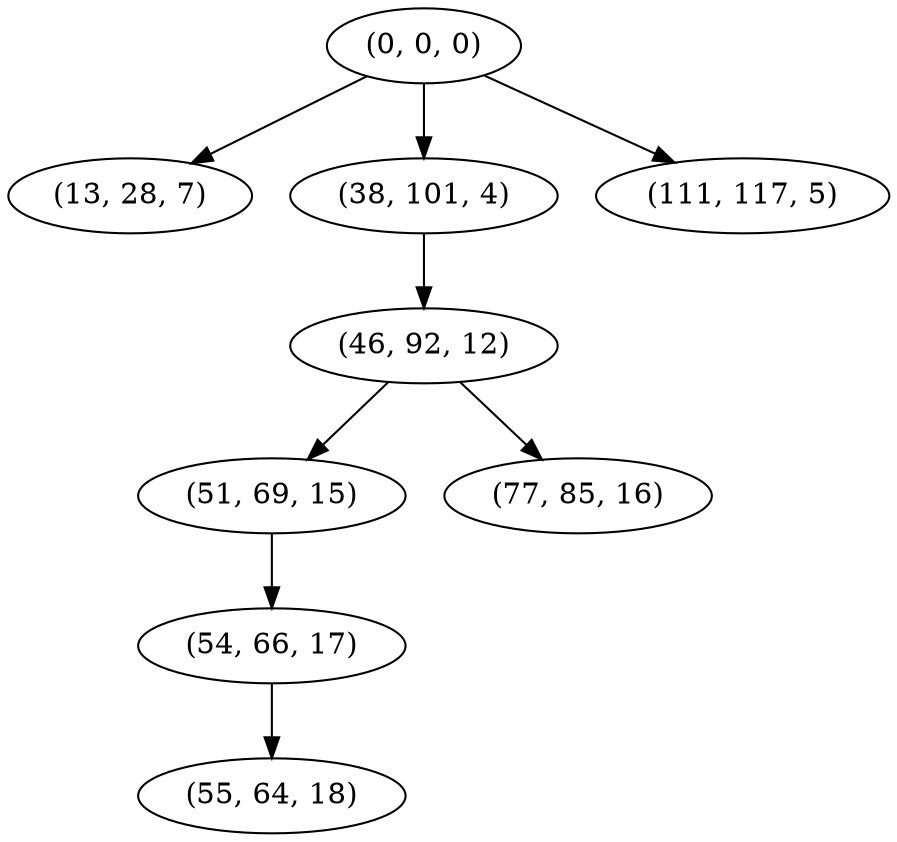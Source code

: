 digraph tree {
    "(0, 0, 0)";
    "(13, 28, 7)";
    "(38, 101, 4)";
    "(46, 92, 12)";
    "(51, 69, 15)";
    "(54, 66, 17)";
    "(55, 64, 18)";
    "(77, 85, 16)";
    "(111, 117, 5)";
    "(0, 0, 0)" -> "(13, 28, 7)";
    "(0, 0, 0)" -> "(38, 101, 4)";
    "(0, 0, 0)" -> "(111, 117, 5)";
    "(38, 101, 4)" -> "(46, 92, 12)";
    "(46, 92, 12)" -> "(51, 69, 15)";
    "(46, 92, 12)" -> "(77, 85, 16)";
    "(51, 69, 15)" -> "(54, 66, 17)";
    "(54, 66, 17)" -> "(55, 64, 18)";
}
